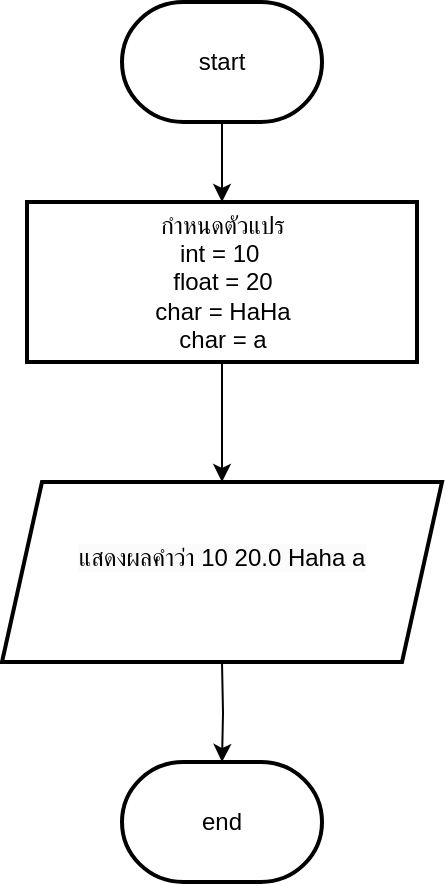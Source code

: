 <mxfile version="25.0.3">
  <diagram name="หน้า-1" id="HYy18EuYMmxv6mx-RG8S">
    <mxGraphModel dx="1034" dy="446" grid="1" gridSize="10" guides="1" tooltips="1" connect="1" arrows="1" fold="1" page="1" pageScale="1" pageWidth="827" pageHeight="1169" math="0" shadow="0">
      <root>
        <mxCell id="0" />
        <mxCell id="1" parent="0" />
        <mxCell id="JDIT0gbRzGEMO3uLMvTF-3" value="" style="edgeStyle=orthogonalEdgeStyle;rounded=0;orthogonalLoop=1;jettySize=auto;html=1;" edge="1" parent="1" source="JDIT0gbRzGEMO3uLMvTF-1" target="JDIT0gbRzGEMO3uLMvTF-2">
          <mxGeometry relative="1" as="geometry" />
        </mxCell>
        <mxCell id="JDIT0gbRzGEMO3uLMvTF-1" value="start" style="strokeWidth=2;html=1;shape=mxgraph.flowchart.terminator;whiteSpace=wrap;" vertex="1" parent="1">
          <mxGeometry x="350" y="100" width="100" height="60" as="geometry" />
        </mxCell>
        <mxCell id="JDIT0gbRzGEMO3uLMvTF-9" value="" style="edgeStyle=orthogonalEdgeStyle;rounded=0;orthogonalLoop=1;jettySize=auto;html=1;" edge="1" parent="1" source="JDIT0gbRzGEMO3uLMvTF-2" target="JDIT0gbRzGEMO3uLMvTF-8">
          <mxGeometry relative="1" as="geometry" />
        </mxCell>
        <mxCell id="JDIT0gbRzGEMO3uLMvTF-2" value="กำหนดตัวแปร&lt;div&gt;int = 10&amp;nbsp;&lt;/div&gt;&lt;div&gt;float = 20&lt;/div&gt;&lt;div&gt;char = HaHa&lt;/div&gt;&lt;div&gt;char = a&lt;/div&gt;" style="whiteSpace=wrap;html=1;strokeWidth=2;" vertex="1" parent="1">
          <mxGeometry x="302.5" y="200" width="195" height="80" as="geometry" />
        </mxCell>
        <mxCell id="JDIT0gbRzGEMO3uLMvTF-7" value="" style="edgeStyle=orthogonalEdgeStyle;rounded=0;orthogonalLoop=1;jettySize=auto;html=1;" edge="1" parent="1" target="JDIT0gbRzGEMO3uLMvTF-6">
          <mxGeometry relative="1" as="geometry">
            <mxPoint x="400" y="430" as="sourcePoint" />
          </mxGeometry>
        </mxCell>
        <mxCell id="JDIT0gbRzGEMO3uLMvTF-6" value="end" style="strokeWidth=2;html=1;shape=mxgraph.flowchart.terminator;whiteSpace=wrap;" vertex="1" parent="1">
          <mxGeometry x="350" y="480" width="100" height="60" as="geometry" />
        </mxCell>
        <mxCell id="JDIT0gbRzGEMO3uLMvTF-8" value="&#xa;&lt;span style=&quot;color: rgb(0, 0, 0); font-family: Helvetica; font-size: 12px; font-style: normal; font-variant-ligatures: normal; font-variant-caps: normal; font-weight: 400; letter-spacing: normal; orphans: 2; text-align: center; text-indent: 0px; text-transform: none; widows: 2; word-spacing: 0px; -webkit-text-stroke-width: 0px; white-space: normal; background-color: rgb(251, 251, 251); text-decoration-thickness: initial; text-decoration-style: initial; text-decoration-color: initial; display: inline !important; float: none;&quot;&gt;แสดงผลคำว่า&amp;nbsp;10 20.0 Haha a&lt;/span&gt;&#xa;&#xa;" style="shape=parallelogram;perimeter=parallelogramPerimeter;whiteSpace=wrap;html=1;fixedSize=1;strokeWidth=2;" vertex="1" parent="1">
          <mxGeometry x="290" y="340" width="220" height="90" as="geometry" />
        </mxCell>
      </root>
    </mxGraphModel>
  </diagram>
</mxfile>
